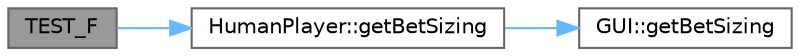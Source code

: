 digraph "TEST_F"
{
 // INTERACTIVE_SVG=YES
 // LATEX_PDF_SIZE
  bgcolor="transparent";
  edge [fontname=Helvetica,fontsize=10,labelfontname=Helvetica,labelfontsize=10];
  node [fontname=Helvetica,fontsize=10,shape=box,height=0.2,width=0.4];
  rankdir="LR";
  Node1 [id="Node000001",label="TEST_F",height=0.2,width=0.4,color="gray40", fillcolor="grey60", style="filled", fontcolor="black",tooltip=" "];
  Node1 -> Node2 [id="edge1_Node000001_Node000002",color="steelblue1",style="solid",tooltip=" "];
  Node2 [id="Node000002",label="HumanPlayer::getBetSizing",height=0.2,width=0.4,color="grey40", fillcolor="white", style="filled",URL="$class_human_player.html#a5e800cdb7206b3a5421959087e26af2e",tooltip="Gets the player's bet sizing during their turn."];
  Node2 -> Node3 [id="edge2_Node000002_Node000003",color="steelblue1",style="solid",tooltip=" "];
  Node3 [id="Node000003",label="GUI::getBetSizing",height=0.2,width=0.4,color="grey40", fillcolor="white", style="filled",URL="$class_g_u_i.html#a62c09a07607f5f182e0318e7ff29fd04",tooltip="Prompts the user for bet sizing."];
}
